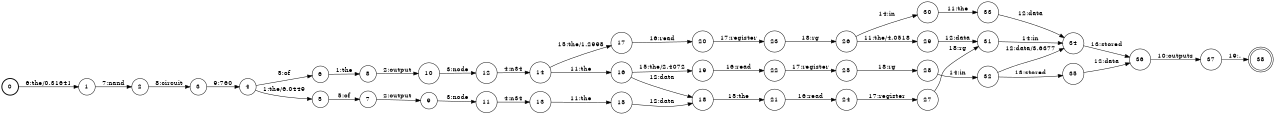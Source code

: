 digraph FST {
rankdir = LR;
size = "8.5,11";
label = "";
center = 1;
orientation = Portrait;
ranksep = "0.4";
nodesep = "0.25";
0 [label = "0", shape = circle, style = bold, fontsize = 14]
	0 -> 1 [label = "6:the/0.31641", fontsize = 14];
1 [label = "1", shape = circle, style = solid, fontsize = 14]
	1 -> 2 [label = "7:nand", fontsize = 14];
2 [label = "2", shape = circle, style = solid, fontsize = 14]
	2 -> 3 [label = "8:circuit", fontsize = 14];
3 [label = "3", shape = circle, style = solid, fontsize = 14]
	3 -> 4 [label = "9:760", fontsize = 14];
4 [label = "4", shape = circle, style = solid, fontsize = 14]
	4 -> 6 [label = "5:of", fontsize = 14];
	4 -> 5 [label = "1:the/6.0449", fontsize = 14];
5 [label = "5", shape = circle, style = solid, fontsize = 14]
	5 -> 7 [label = "5:of", fontsize = 14];
6 [label = "6", shape = circle, style = solid, fontsize = 14]
	6 -> 8 [label = "1:the", fontsize = 14];
7 [label = "7", shape = circle, style = solid, fontsize = 14]
	7 -> 9 [label = "2:output", fontsize = 14];
8 [label = "8", shape = circle, style = solid, fontsize = 14]
	8 -> 10 [label = "2:output", fontsize = 14];
9 [label = "9", shape = circle, style = solid, fontsize = 14]
	9 -> 11 [label = "3:node", fontsize = 14];
10 [label = "10", shape = circle, style = solid, fontsize = 14]
	10 -> 12 [label = "3:node", fontsize = 14];
11 [label = "11", shape = circle, style = solid, fontsize = 14]
	11 -> 13 [label = "4:n34", fontsize = 14];
12 [label = "12", shape = circle, style = solid, fontsize = 14]
	12 -> 14 [label = "4:n34", fontsize = 14];
13 [label = "13", shape = circle, style = solid, fontsize = 14]
	13 -> 15 [label = "11:the", fontsize = 14];
14 [label = "14", shape = circle, style = solid, fontsize = 14]
	14 -> 16 [label = "11:the", fontsize = 14];
	14 -> 17 [label = "15:the/1.2998", fontsize = 14];
15 [label = "15", shape = circle, style = solid, fontsize = 14]
	15 -> 18 [label = "12:data", fontsize = 14];
16 [label = "16", shape = circle, style = solid, fontsize = 14]
	16 -> 19 [label = "15:the/2.4072", fontsize = 14];
	16 -> 18 [label = "12:data", fontsize = 14];
17 [label = "17", shape = circle, style = solid, fontsize = 14]
	17 -> 20 [label = "16:read", fontsize = 14];
18 [label = "18", shape = circle, style = solid, fontsize = 14]
	18 -> 21 [label = "15:the", fontsize = 14];
19 [label = "19", shape = circle, style = solid, fontsize = 14]
	19 -> 22 [label = "16:read", fontsize = 14];
20 [label = "20", shape = circle, style = solid, fontsize = 14]
	20 -> 23 [label = "17:register", fontsize = 14];
21 [label = "21", shape = circle, style = solid, fontsize = 14]
	21 -> 24 [label = "16:read", fontsize = 14];
22 [label = "22", shape = circle, style = solid, fontsize = 14]
	22 -> 25 [label = "17:register", fontsize = 14];
23 [label = "23", shape = circle, style = solid, fontsize = 14]
	23 -> 26 [label = "18:rg", fontsize = 14];
24 [label = "24", shape = circle, style = solid, fontsize = 14]
	24 -> 27 [label = "17:register", fontsize = 14];
25 [label = "25", shape = circle, style = solid, fontsize = 14]
	25 -> 28 [label = "18:rg", fontsize = 14];
26 [label = "26", shape = circle, style = solid, fontsize = 14]
	26 -> 29 [label = "11:the/4.0518", fontsize = 14];
	26 -> 30 [label = "14:in", fontsize = 14];
27 [label = "27", shape = circle, style = solid, fontsize = 14]
	27 -> 31 [label = "18:rg", fontsize = 14];
28 [label = "28", shape = circle, style = solid, fontsize = 14]
	28 -> 32 [label = "14:in", fontsize = 14];
29 [label = "29", shape = circle, style = solid, fontsize = 14]
	29 -> 31 [label = "12:data", fontsize = 14];
30 [label = "30", shape = circle, style = solid, fontsize = 14]
	30 -> 33 [label = "11:the", fontsize = 14];
31 [label = "31", shape = circle, style = solid, fontsize = 14]
	31 -> 34 [label = "14:in", fontsize = 14];
32 [label = "32", shape = circle, style = solid, fontsize = 14]
	32 -> 34 [label = "12:data/3.6377", fontsize = 14];
	32 -> 35 [label = "13:stored", fontsize = 14];
33 [label = "33", shape = circle, style = solid, fontsize = 14]
	33 -> 34 [label = "12:data", fontsize = 14];
34 [label = "34", shape = circle, style = solid, fontsize = 14]
	34 -> 36 [label = "13:stored", fontsize = 14];
35 [label = "35", shape = circle, style = solid, fontsize = 14]
	35 -> 36 [label = "12:data", fontsize = 14];
36 [label = "36", shape = circle, style = solid, fontsize = 14]
	36 -> 37 [label = "10:outputs", fontsize = 14];
37 [label = "37", shape = circle, style = solid, fontsize = 14]
	37 -> 38 [label = "19:.", fontsize = 14];
38 [label = "38", shape = doublecircle, style = solid, fontsize = 14]
}
